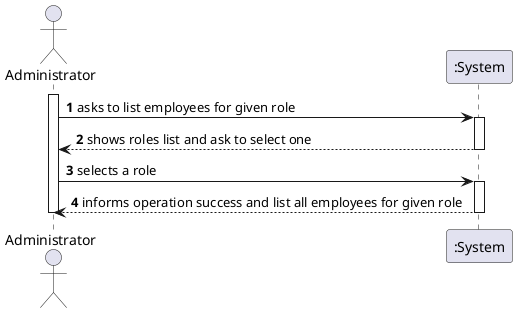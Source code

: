 @startuml
autonumber
actor "Administrator" as Admin

activate Admin
Admin -> ":System" : asks to list employees for given role
activate ":System"
":System" --> Admin : shows roles list and ask to select one
deactivate ":System"

Admin -> ":System" : selects a role
activate ":System"
":System" --> Admin : informs operation success and list all employees for given role
deactivate ":System"

deactivate Admin

@enduml
